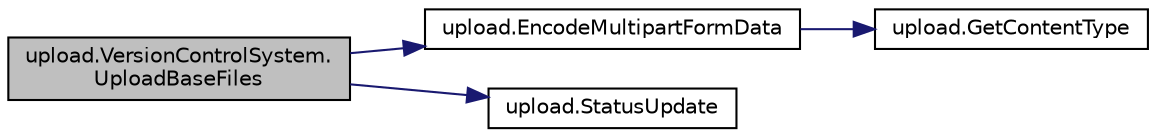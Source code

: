 digraph "upload.VersionControlSystem.UploadBaseFiles"
{
  edge [fontname="Helvetica",fontsize="10",labelfontname="Helvetica",labelfontsize="10"];
  node [fontname="Helvetica",fontsize="10",shape=record];
  rankdir="LR";
  Node51 [label="upload.VersionControlSystem.\lUploadBaseFiles",height=0.2,width=0.4,color="black", fillcolor="grey75", style="filled", fontcolor="black"];
  Node51 -> Node52 [color="midnightblue",fontsize="10",style="solid",fontname="Helvetica"];
  Node52 [label="upload.EncodeMultipartFormData",height=0.2,width=0.4,color="black", fillcolor="white", style="filled",URL="$d3/d3e/namespaceupload.html#ae12985a2c860c124c502dd2099b702eb"];
  Node52 -> Node53 [color="midnightblue",fontsize="10",style="solid",fontname="Helvetica"];
  Node53 [label="upload.GetContentType",height=0.2,width=0.4,color="black", fillcolor="white", style="filled",URL="$d3/d3e/namespaceupload.html#a753a004706d964335ad218628e07b063"];
  Node51 -> Node54 [color="midnightblue",fontsize="10",style="solid",fontname="Helvetica"];
  Node54 [label="upload.StatusUpdate",height=0.2,width=0.4,color="black", fillcolor="white", style="filled",URL="$d3/d3e/namespaceupload.html#a79ce84c196c018f3b0c7ff7a9b626b58"];
}
